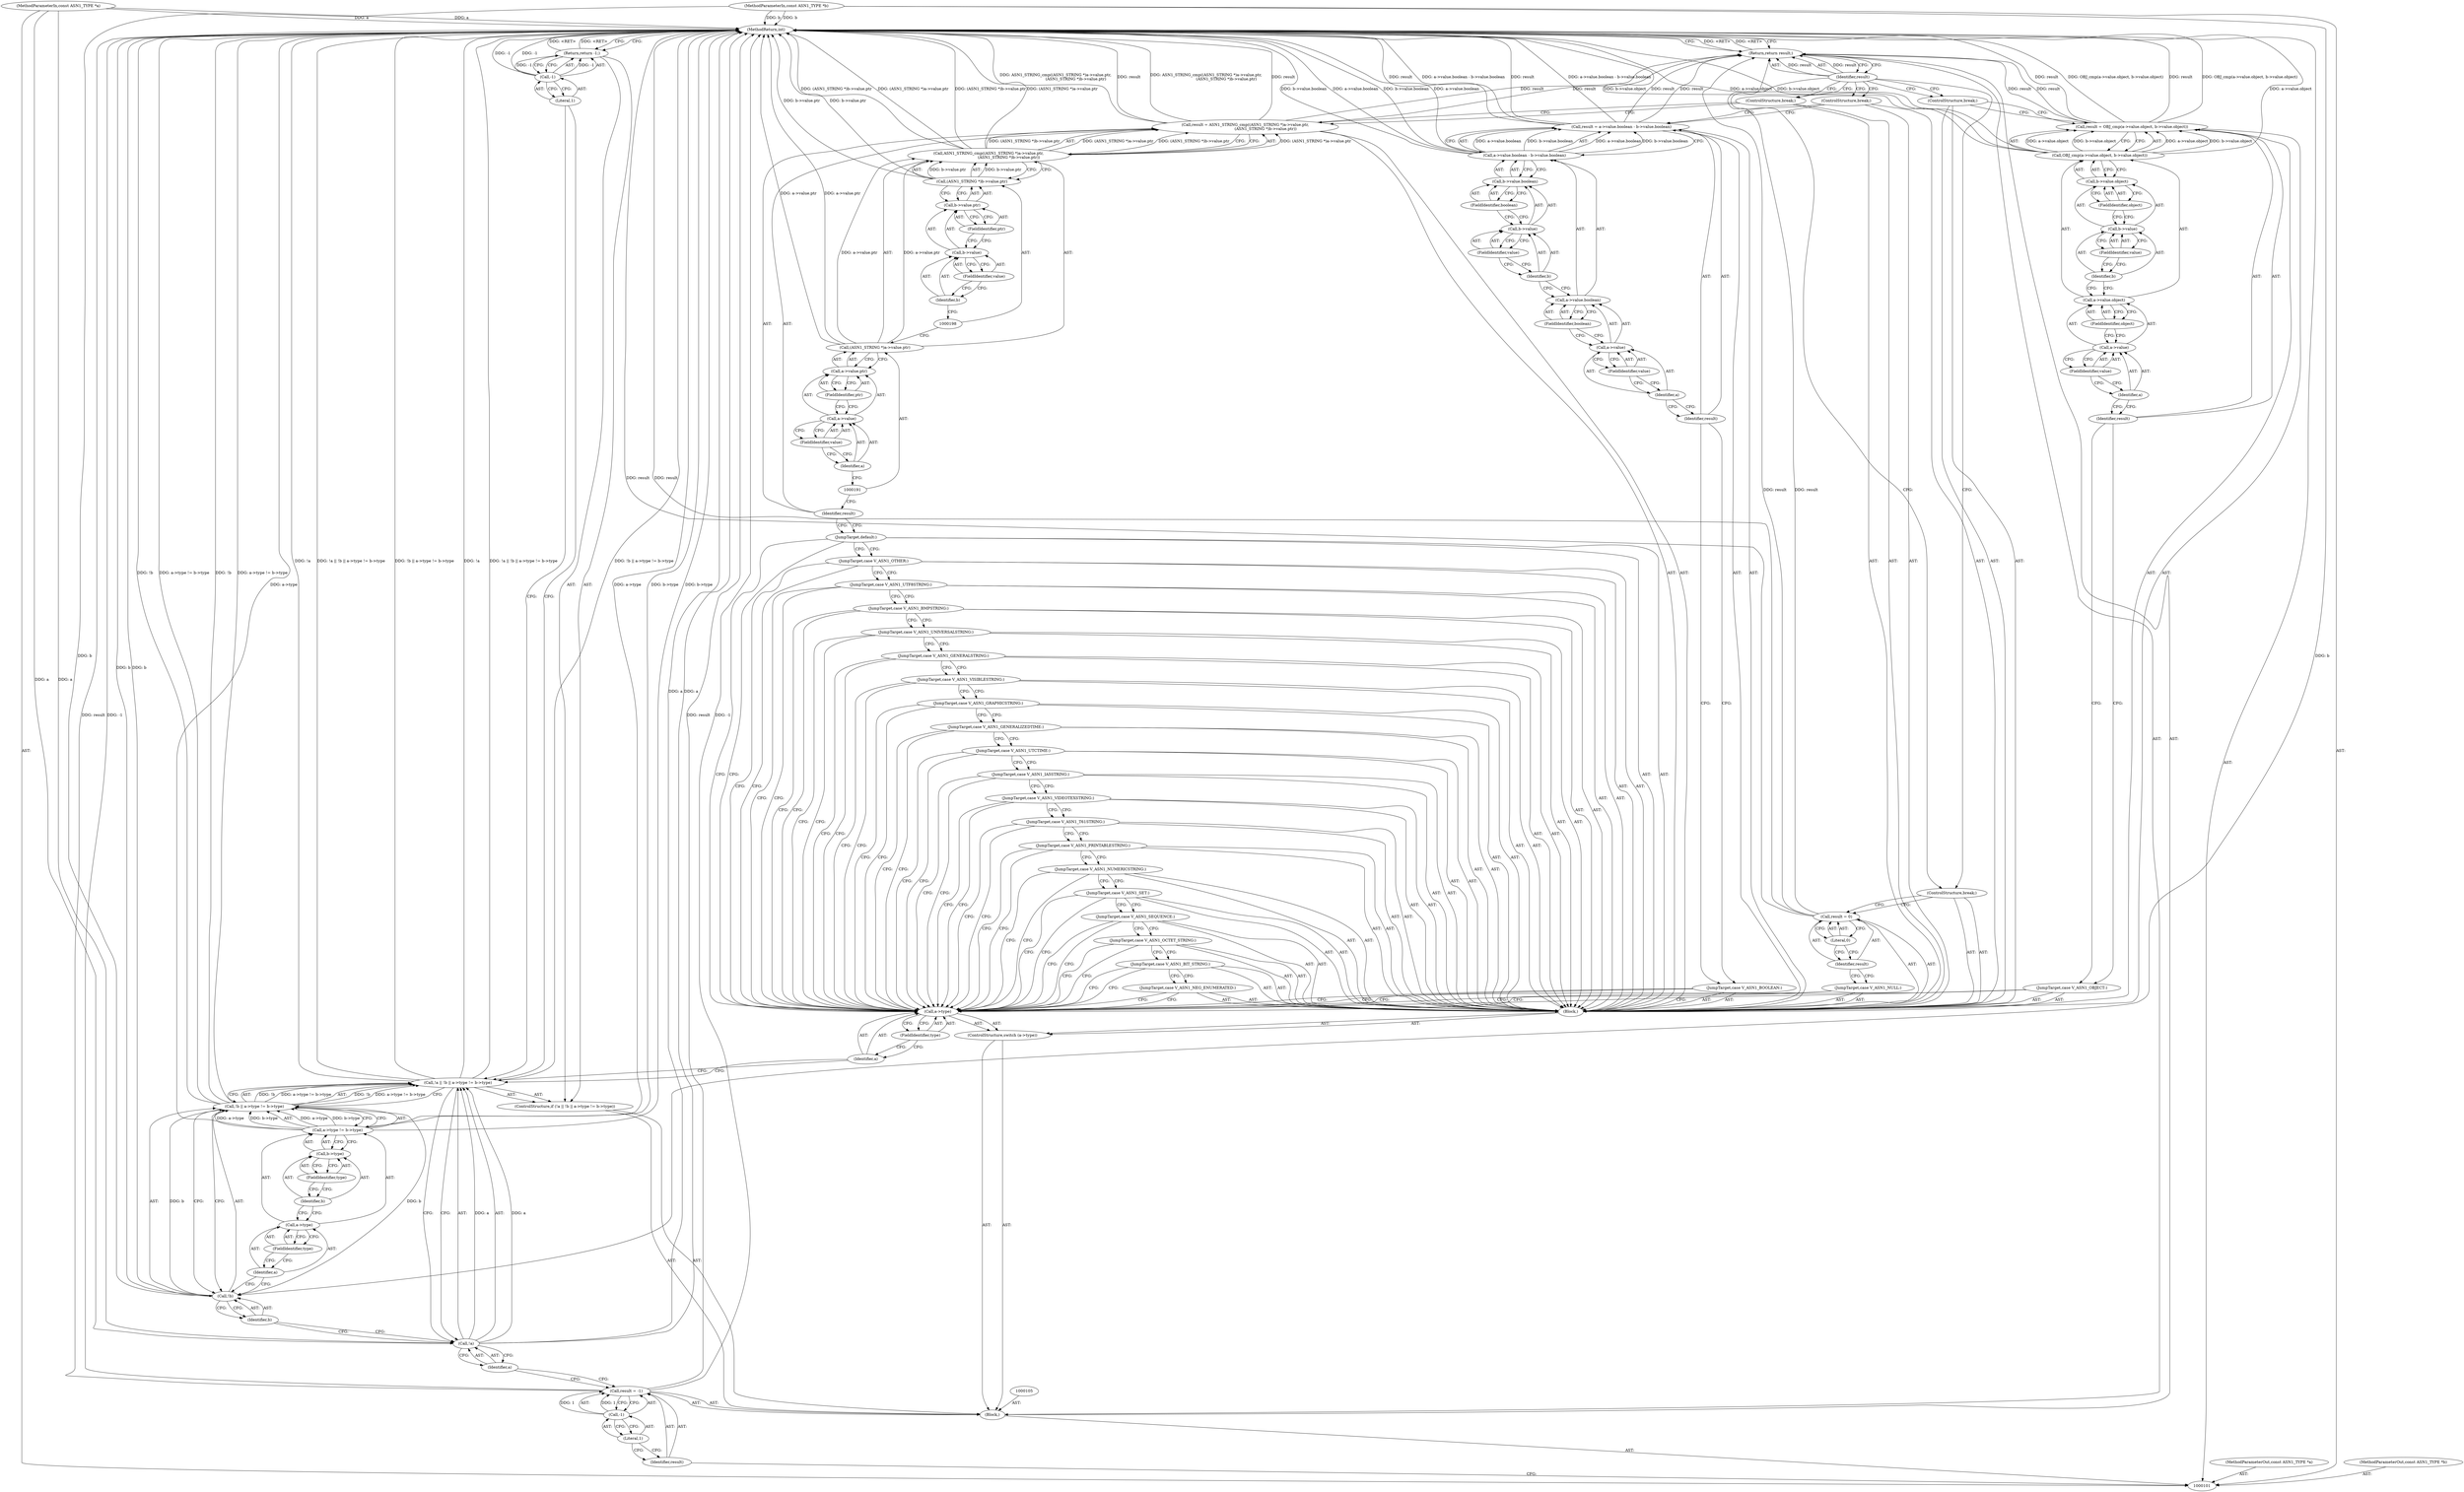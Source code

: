 digraph "0_openssl_c3c7fb07dc975dc3c9de0eddb7d8fd79fc9c67c1" {
"1000207" [label="(MethodReturn,int)"];
"1000102" [label="(MethodParameterIn,const ASN1_TYPE *a)"];
"1000265" [label="(MethodParameterOut,const ASN1_TYPE *a)"];
"1000103" [label="(MethodParameterIn,const ASN1_TYPE *b)"];
"1000266" [label="(MethodParameterOut,const ASN1_TYPE *b)"];
"1000135" [label="(Call,OBJ_cmp(a->value.object, b->value.object))"];
"1000136" [label="(Call,a->value.object)"];
"1000137" [label="(Call,a->value)"];
"1000138" [label="(Identifier,a)"];
"1000139" [label="(FieldIdentifier,value)"];
"1000140" [label="(FieldIdentifier,object)"];
"1000141" [label="(Call,b->value.object)"];
"1000142" [label="(Call,b->value)"];
"1000143" [label="(Identifier,b)"];
"1000144" [label="(FieldIdentifier,value)"];
"1000145" [label="(FieldIdentifier,object)"];
"1000133" [label="(Call,result = OBJ_cmp(a->value.object, b->value.object))"];
"1000134" [label="(Identifier,result)"];
"1000146" [label="(ControlStructure,break;)"];
"1000147" [label="(JumpTarget,case V_ASN1_BOOLEAN:)"];
"1000150" [label="(Call,a->value.boolean - b->value.boolean)"];
"1000151" [label="(Call,a->value.boolean)"];
"1000152" [label="(Call,a->value)"];
"1000153" [label="(Identifier,a)"];
"1000154" [label="(FieldIdentifier,value)"];
"1000155" [label="(FieldIdentifier,boolean)"];
"1000156" [label="(Call,b->value.boolean)"];
"1000157" [label="(Call,b->value)"];
"1000158" [label="(Identifier,b)"];
"1000159" [label="(FieldIdentifier,value)"];
"1000160" [label="(FieldIdentifier,boolean)"];
"1000148" [label="(Call,result = a->value.boolean - b->value.boolean)"];
"1000149" [label="(Identifier,result)"];
"1000161" [label="(ControlStructure,break;)"];
"1000162" [label="(JumpTarget,case V_ASN1_NULL:)"];
"1000165" [label="(Literal,0)"];
"1000163" [label="(Call,result = 0)"];
"1000164" [label="(Identifier,result)"];
"1000166" [label="(ControlStructure,break;)"];
"1000167" [label="(JumpTarget,case V_ASN1_NEG_ENUMERATED:)"];
"1000168" [label="(JumpTarget,case V_ASN1_BIT_STRING:)"];
"1000104" [label="(Block,)"];
"1000169" [label="(JumpTarget,case V_ASN1_OCTET_STRING:)"];
"1000170" [label="(JumpTarget,case V_ASN1_SEQUENCE:)"];
"1000171" [label="(JumpTarget,case V_ASN1_SET:)"];
"1000172" [label="(JumpTarget,case V_ASN1_NUMERICSTRING:)"];
"1000173" [label="(JumpTarget,case V_ASN1_PRINTABLESTRING:)"];
"1000174" [label="(JumpTarget,case V_ASN1_T61STRING:)"];
"1000175" [label="(JumpTarget,case V_ASN1_VIDEOTEXSTRING:)"];
"1000176" [label="(JumpTarget,case V_ASN1_IA5STRING:)"];
"1000177" [label="(JumpTarget,case V_ASN1_UTCTIME:)"];
"1000178" [label="(JumpTarget,case V_ASN1_GENERALIZEDTIME:)"];
"1000108" [label="(Call,-1)"];
"1000109" [label="(Literal,1)"];
"1000106" [label="(Call,result = -1)"];
"1000107" [label="(Identifier,result)"];
"1000179" [label="(JumpTarget,case V_ASN1_GRAPHICSTRING:)"];
"1000180" [label="(JumpTarget,case V_ASN1_VISIBLESTRING:)"];
"1000181" [label="(JumpTarget,case V_ASN1_GENERALSTRING:)"];
"1000182" [label="(JumpTarget,case V_ASN1_UNIVERSALSTRING:)"];
"1000183" [label="(JumpTarget,case V_ASN1_BMPSTRING:)"];
"1000184" [label="(JumpTarget,case V_ASN1_UTF8STRING:)"];
"1000185" [label="(JumpTarget,case V_ASN1_OTHER:)"];
"1000186" [label="(JumpTarget,default:)"];
"1000189" [label="(Call,ASN1_STRING_cmp((ASN1_STRING *)a->value.ptr,\n                                 (ASN1_STRING *)b->value.ptr))"];
"1000190" [label="(Call,(ASN1_STRING *)a->value.ptr)"];
"1000192" [label="(Call,a->value.ptr)"];
"1000193" [label="(Call,a->value)"];
"1000194" [label="(Identifier,a)"];
"1000195" [label="(FieldIdentifier,value)"];
"1000196" [label="(FieldIdentifier,ptr)"];
"1000187" [label="(Call,result = ASN1_STRING_cmp((ASN1_STRING *)a->value.ptr,\n                                 (ASN1_STRING *)b->value.ptr))"];
"1000188" [label="(Identifier,result)"];
"1000197" [label="(Call,(ASN1_STRING *)b->value.ptr)"];
"1000199" [label="(Call,b->value.ptr)"];
"1000200" [label="(Call,b->value)"];
"1000201" [label="(Identifier,b)"];
"1000202" [label="(FieldIdentifier,value)"];
"1000203" [label="(FieldIdentifier,ptr)"];
"1000204" [label="(ControlStructure,break;)"];
"1000206" [label="(Identifier,result)"];
"1000205" [label="(Return,return result;)"];
"1000114" [label="(Call,!b || a->type != b->type)"];
"1000115" [label="(Call,!b)"];
"1000116" [label="(Identifier,b)"];
"1000117" [label="(Call,a->type != b->type)"];
"1000118" [label="(Call,a->type)"];
"1000119" [label="(Identifier,a)"];
"1000120" [label="(FieldIdentifier,type)"];
"1000121" [label="(Call,b->type)"];
"1000122" [label="(Identifier,b)"];
"1000123" [label="(FieldIdentifier,type)"];
"1000110" [label="(ControlStructure,if (!a || !b || a->type != b->type))"];
"1000111" [label="(Call,!a || !b || a->type != b->type)"];
"1000112" [label="(Call,!a)"];
"1000113" [label="(Identifier,a)"];
"1000125" [label="(Call,-1)"];
"1000126" [label="(Literal,1)"];
"1000124" [label="(Return,return -1;)"];
"1000128" [label="(Call,a->type)"];
"1000129" [label="(Identifier,a)"];
"1000130" [label="(FieldIdentifier,type)"];
"1000131" [label="(Block,)"];
"1000127" [label="(ControlStructure,switch (a->type))"];
"1000132" [label="(JumpTarget,case V_ASN1_OBJECT:)"];
"1000207" -> "1000101"  [label="AST: "];
"1000207" -> "1000124"  [label="CFG: "];
"1000207" -> "1000205"  [label="CFG: "];
"1000124" -> "1000207"  [label="DDG: <RET>"];
"1000205" -> "1000207"  [label="DDG: <RET>"];
"1000163" -> "1000207"  [label="DDG: result"];
"1000125" -> "1000207"  [label="DDG: -1"];
"1000106" -> "1000207"  [label="DDG: -1"];
"1000106" -> "1000207"  [label="DDG: result"];
"1000189" -> "1000207"  [label="DDG: (ASN1_STRING *)a->value.ptr"];
"1000189" -> "1000207"  [label="DDG: (ASN1_STRING *)b->value.ptr"];
"1000135" -> "1000207"  [label="DDG: b->value.object"];
"1000135" -> "1000207"  [label="DDG: a->value.object"];
"1000117" -> "1000207"  [label="DDG: a->type"];
"1000117" -> "1000207"  [label="DDG: b->type"];
"1000148" -> "1000207"  [label="DDG: a->value.boolean - b->value.boolean"];
"1000148" -> "1000207"  [label="DDG: result"];
"1000150" -> "1000207"  [label="DDG: b->value.boolean"];
"1000150" -> "1000207"  [label="DDG: a->value.boolean"];
"1000187" -> "1000207"  [label="DDG: result"];
"1000187" -> "1000207"  [label="DDG: ASN1_STRING_cmp((ASN1_STRING *)a->value.ptr,\n                                 (ASN1_STRING *)b->value.ptr)"];
"1000114" -> "1000207"  [label="DDG: a->type != b->type"];
"1000114" -> "1000207"  [label="DDG: !b"];
"1000111" -> "1000207"  [label="DDG: !b || a->type != b->type"];
"1000111" -> "1000207"  [label="DDG: !a"];
"1000111" -> "1000207"  [label="DDG: !a || !b || a->type != b->type"];
"1000103" -> "1000207"  [label="DDG: b"];
"1000133" -> "1000207"  [label="DDG: result"];
"1000133" -> "1000207"  [label="DDG: OBJ_cmp(a->value.object, b->value.object)"];
"1000102" -> "1000207"  [label="DDG: a"];
"1000197" -> "1000207"  [label="DDG: b->value.ptr"];
"1000112" -> "1000207"  [label="DDG: a"];
"1000115" -> "1000207"  [label="DDG: b"];
"1000190" -> "1000207"  [label="DDG: a->value.ptr"];
"1000102" -> "1000101"  [label="AST: "];
"1000102" -> "1000207"  [label="DDG: a"];
"1000102" -> "1000112"  [label="DDG: a"];
"1000265" -> "1000101"  [label="AST: "];
"1000103" -> "1000101"  [label="AST: "];
"1000103" -> "1000207"  [label="DDG: b"];
"1000103" -> "1000115"  [label="DDG: b"];
"1000266" -> "1000101"  [label="AST: "];
"1000135" -> "1000133"  [label="AST: "];
"1000135" -> "1000141"  [label="CFG: "];
"1000136" -> "1000135"  [label="AST: "];
"1000141" -> "1000135"  [label="AST: "];
"1000133" -> "1000135"  [label="CFG: "];
"1000135" -> "1000207"  [label="DDG: b->value.object"];
"1000135" -> "1000207"  [label="DDG: a->value.object"];
"1000135" -> "1000133"  [label="DDG: a->value.object"];
"1000135" -> "1000133"  [label="DDG: b->value.object"];
"1000136" -> "1000135"  [label="AST: "];
"1000136" -> "1000140"  [label="CFG: "];
"1000137" -> "1000136"  [label="AST: "];
"1000140" -> "1000136"  [label="AST: "];
"1000143" -> "1000136"  [label="CFG: "];
"1000137" -> "1000136"  [label="AST: "];
"1000137" -> "1000139"  [label="CFG: "];
"1000138" -> "1000137"  [label="AST: "];
"1000139" -> "1000137"  [label="AST: "];
"1000140" -> "1000137"  [label="CFG: "];
"1000138" -> "1000137"  [label="AST: "];
"1000138" -> "1000134"  [label="CFG: "];
"1000139" -> "1000138"  [label="CFG: "];
"1000139" -> "1000137"  [label="AST: "];
"1000139" -> "1000138"  [label="CFG: "];
"1000137" -> "1000139"  [label="CFG: "];
"1000140" -> "1000136"  [label="AST: "];
"1000140" -> "1000137"  [label="CFG: "];
"1000136" -> "1000140"  [label="CFG: "];
"1000141" -> "1000135"  [label="AST: "];
"1000141" -> "1000145"  [label="CFG: "];
"1000142" -> "1000141"  [label="AST: "];
"1000145" -> "1000141"  [label="AST: "];
"1000135" -> "1000141"  [label="CFG: "];
"1000142" -> "1000141"  [label="AST: "];
"1000142" -> "1000144"  [label="CFG: "];
"1000143" -> "1000142"  [label="AST: "];
"1000144" -> "1000142"  [label="AST: "];
"1000145" -> "1000142"  [label="CFG: "];
"1000143" -> "1000142"  [label="AST: "];
"1000143" -> "1000136"  [label="CFG: "];
"1000144" -> "1000143"  [label="CFG: "];
"1000144" -> "1000142"  [label="AST: "];
"1000144" -> "1000143"  [label="CFG: "];
"1000142" -> "1000144"  [label="CFG: "];
"1000145" -> "1000141"  [label="AST: "];
"1000145" -> "1000142"  [label="CFG: "];
"1000141" -> "1000145"  [label="CFG: "];
"1000133" -> "1000131"  [label="AST: "];
"1000133" -> "1000135"  [label="CFG: "];
"1000134" -> "1000133"  [label="AST: "];
"1000135" -> "1000133"  [label="AST: "];
"1000146" -> "1000133"  [label="CFG: "];
"1000133" -> "1000207"  [label="DDG: result"];
"1000133" -> "1000207"  [label="DDG: OBJ_cmp(a->value.object, b->value.object)"];
"1000135" -> "1000133"  [label="DDG: a->value.object"];
"1000135" -> "1000133"  [label="DDG: b->value.object"];
"1000133" -> "1000205"  [label="DDG: result"];
"1000134" -> "1000133"  [label="AST: "];
"1000134" -> "1000132"  [label="CFG: "];
"1000138" -> "1000134"  [label="CFG: "];
"1000146" -> "1000131"  [label="AST: "];
"1000146" -> "1000133"  [label="CFG: "];
"1000206" -> "1000146"  [label="CFG: "];
"1000147" -> "1000131"  [label="AST: "];
"1000147" -> "1000128"  [label="CFG: "];
"1000149" -> "1000147"  [label="CFG: "];
"1000150" -> "1000148"  [label="AST: "];
"1000150" -> "1000156"  [label="CFG: "];
"1000151" -> "1000150"  [label="AST: "];
"1000156" -> "1000150"  [label="AST: "];
"1000148" -> "1000150"  [label="CFG: "];
"1000150" -> "1000207"  [label="DDG: b->value.boolean"];
"1000150" -> "1000207"  [label="DDG: a->value.boolean"];
"1000150" -> "1000148"  [label="DDG: a->value.boolean"];
"1000150" -> "1000148"  [label="DDG: b->value.boolean"];
"1000151" -> "1000150"  [label="AST: "];
"1000151" -> "1000155"  [label="CFG: "];
"1000152" -> "1000151"  [label="AST: "];
"1000155" -> "1000151"  [label="AST: "];
"1000158" -> "1000151"  [label="CFG: "];
"1000152" -> "1000151"  [label="AST: "];
"1000152" -> "1000154"  [label="CFG: "];
"1000153" -> "1000152"  [label="AST: "];
"1000154" -> "1000152"  [label="AST: "];
"1000155" -> "1000152"  [label="CFG: "];
"1000153" -> "1000152"  [label="AST: "];
"1000153" -> "1000149"  [label="CFG: "];
"1000154" -> "1000153"  [label="CFG: "];
"1000154" -> "1000152"  [label="AST: "];
"1000154" -> "1000153"  [label="CFG: "];
"1000152" -> "1000154"  [label="CFG: "];
"1000155" -> "1000151"  [label="AST: "];
"1000155" -> "1000152"  [label="CFG: "];
"1000151" -> "1000155"  [label="CFG: "];
"1000156" -> "1000150"  [label="AST: "];
"1000156" -> "1000160"  [label="CFG: "];
"1000157" -> "1000156"  [label="AST: "];
"1000160" -> "1000156"  [label="AST: "];
"1000150" -> "1000156"  [label="CFG: "];
"1000157" -> "1000156"  [label="AST: "];
"1000157" -> "1000159"  [label="CFG: "];
"1000158" -> "1000157"  [label="AST: "];
"1000159" -> "1000157"  [label="AST: "];
"1000160" -> "1000157"  [label="CFG: "];
"1000158" -> "1000157"  [label="AST: "];
"1000158" -> "1000151"  [label="CFG: "];
"1000159" -> "1000158"  [label="CFG: "];
"1000159" -> "1000157"  [label="AST: "];
"1000159" -> "1000158"  [label="CFG: "];
"1000157" -> "1000159"  [label="CFG: "];
"1000160" -> "1000156"  [label="AST: "];
"1000160" -> "1000157"  [label="CFG: "];
"1000156" -> "1000160"  [label="CFG: "];
"1000148" -> "1000131"  [label="AST: "];
"1000148" -> "1000150"  [label="CFG: "];
"1000149" -> "1000148"  [label="AST: "];
"1000150" -> "1000148"  [label="AST: "];
"1000161" -> "1000148"  [label="CFG: "];
"1000148" -> "1000207"  [label="DDG: a->value.boolean - b->value.boolean"];
"1000148" -> "1000207"  [label="DDG: result"];
"1000150" -> "1000148"  [label="DDG: a->value.boolean"];
"1000150" -> "1000148"  [label="DDG: b->value.boolean"];
"1000148" -> "1000205"  [label="DDG: result"];
"1000149" -> "1000148"  [label="AST: "];
"1000149" -> "1000147"  [label="CFG: "];
"1000153" -> "1000149"  [label="CFG: "];
"1000161" -> "1000131"  [label="AST: "];
"1000161" -> "1000148"  [label="CFG: "];
"1000206" -> "1000161"  [label="CFG: "];
"1000162" -> "1000131"  [label="AST: "];
"1000162" -> "1000128"  [label="CFG: "];
"1000164" -> "1000162"  [label="CFG: "];
"1000165" -> "1000163"  [label="AST: "];
"1000165" -> "1000164"  [label="CFG: "];
"1000163" -> "1000165"  [label="CFG: "];
"1000163" -> "1000131"  [label="AST: "];
"1000163" -> "1000165"  [label="CFG: "];
"1000164" -> "1000163"  [label="AST: "];
"1000165" -> "1000163"  [label="AST: "];
"1000166" -> "1000163"  [label="CFG: "];
"1000163" -> "1000207"  [label="DDG: result"];
"1000163" -> "1000205"  [label="DDG: result"];
"1000164" -> "1000163"  [label="AST: "];
"1000164" -> "1000162"  [label="CFG: "];
"1000165" -> "1000164"  [label="CFG: "];
"1000166" -> "1000131"  [label="AST: "];
"1000166" -> "1000163"  [label="CFG: "];
"1000206" -> "1000166"  [label="CFG: "];
"1000167" -> "1000131"  [label="AST: "];
"1000167" -> "1000128"  [label="CFG: "];
"1000168" -> "1000167"  [label="CFG: "];
"1000168" -> "1000131"  [label="AST: "];
"1000168" -> "1000128"  [label="CFG: "];
"1000168" -> "1000167"  [label="CFG: "];
"1000169" -> "1000168"  [label="CFG: "];
"1000104" -> "1000101"  [label="AST: "];
"1000105" -> "1000104"  [label="AST: "];
"1000106" -> "1000104"  [label="AST: "];
"1000110" -> "1000104"  [label="AST: "];
"1000127" -> "1000104"  [label="AST: "];
"1000205" -> "1000104"  [label="AST: "];
"1000169" -> "1000131"  [label="AST: "];
"1000169" -> "1000128"  [label="CFG: "];
"1000169" -> "1000168"  [label="CFG: "];
"1000170" -> "1000169"  [label="CFG: "];
"1000170" -> "1000131"  [label="AST: "];
"1000170" -> "1000128"  [label="CFG: "];
"1000170" -> "1000169"  [label="CFG: "];
"1000171" -> "1000170"  [label="CFG: "];
"1000171" -> "1000131"  [label="AST: "];
"1000171" -> "1000128"  [label="CFG: "];
"1000171" -> "1000170"  [label="CFG: "];
"1000172" -> "1000171"  [label="CFG: "];
"1000172" -> "1000131"  [label="AST: "];
"1000172" -> "1000128"  [label="CFG: "];
"1000172" -> "1000171"  [label="CFG: "];
"1000173" -> "1000172"  [label="CFG: "];
"1000173" -> "1000131"  [label="AST: "];
"1000173" -> "1000128"  [label="CFG: "];
"1000173" -> "1000172"  [label="CFG: "];
"1000174" -> "1000173"  [label="CFG: "];
"1000174" -> "1000131"  [label="AST: "];
"1000174" -> "1000128"  [label="CFG: "];
"1000174" -> "1000173"  [label="CFG: "];
"1000175" -> "1000174"  [label="CFG: "];
"1000175" -> "1000131"  [label="AST: "];
"1000175" -> "1000128"  [label="CFG: "];
"1000175" -> "1000174"  [label="CFG: "];
"1000176" -> "1000175"  [label="CFG: "];
"1000176" -> "1000131"  [label="AST: "];
"1000176" -> "1000128"  [label="CFG: "];
"1000176" -> "1000175"  [label="CFG: "];
"1000177" -> "1000176"  [label="CFG: "];
"1000177" -> "1000131"  [label="AST: "];
"1000177" -> "1000128"  [label="CFG: "];
"1000177" -> "1000176"  [label="CFG: "];
"1000178" -> "1000177"  [label="CFG: "];
"1000178" -> "1000131"  [label="AST: "];
"1000178" -> "1000128"  [label="CFG: "];
"1000178" -> "1000177"  [label="CFG: "];
"1000179" -> "1000178"  [label="CFG: "];
"1000108" -> "1000106"  [label="AST: "];
"1000108" -> "1000109"  [label="CFG: "];
"1000109" -> "1000108"  [label="AST: "];
"1000106" -> "1000108"  [label="CFG: "];
"1000108" -> "1000106"  [label="DDG: 1"];
"1000109" -> "1000108"  [label="AST: "];
"1000109" -> "1000107"  [label="CFG: "];
"1000108" -> "1000109"  [label="CFG: "];
"1000106" -> "1000104"  [label="AST: "];
"1000106" -> "1000108"  [label="CFG: "];
"1000107" -> "1000106"  [label="AST: "];
"1000108" -> "1000106"  [label="AST: "];
"1000113" -> "1000106"  [label="CFG: "];
"1000106" -> "1000207"  [label="DDG: -1"];
"1000106" -> "1000207"  [label="DDG: result"];
"1000108" -> "1000106"  [label="DDG: 1"];
"1000107" -> "1000106"  [label="AST: "];
"1000107" -> "1000101"  [label="CFG: "];
"1000109" -> "1000107"  [label="CFG: "];
"1000179" -> "1000131"  [label="AST: "];
"1000179" -> "1000128"  [label="CFG: "];
"1000179" -> "1000178"  [label="CFG: "];
"1000180" -> "1000179"  [label="CFG: "];
"1000180" -> "1000131"  [label="AST: "];
"1000180" -> "1000128"  [label="CFG: "];
"1000180" -> "1000179"  [label="CFG: "];
"1000181" -> "1000180"  [label="CFG: "];
"1000181" -> "1000131"  [label="AST: "];
"1000181" -> "1000128"  [label="CFG: "];
"1000181" -> "1000180"  [label="CFG: "];
"1000182" -> "1000181"  [label="CFG: "];
"1000182" -> "1000131"  [label="AST: "];
"1000182" -> "1000128"  [label="CFG: "];
"1000182" -> "1000181"  [label="CFG: "];
"1000183" -> "1000182"  [label="CFG: "];
"1000183" -> "1000131"  [label="AST: "];
"1000183" -> "1000128"  [label="CFG: "];
"1000183" -> "1000182"  [label="CFG: "];
"1000184" -> "1000183"  [label="CFG: "];
"1000184" -> "1000131"  [label="AST: "];
"1000184" -> "1000128"  [label="CFG: "];
"1000184" -> "1000183"  [label="CFG: "];
"1000185" -> "1000184"  [label="CFG: "];
"1000185" -> "1000131"  [label="AST: "];
"1000185" -> "1000128"  [label="CFG: "];
"1000185" -> "1000184"  [label="CFG: "];
"1000186" -> "1000185"  [label="CFG: "];
"1000186" -> "1000131"  [label="AST: "];
"1000186" -> "1000128"  [label="CFG: "];
"1000186" -> "1000185"  [label="CFG: "];
"1000188" -> "1000186"  [label="CFG: "];
"1000189" -> "1000187"  [label="AST: "];
"1000189" -> "1000197"  [label="CFG: "];
"1000190" -> "1000189"  [label="AST: "];
"1000197" -> "1000189"  [label="AST: "];
"1000187" -> "1000189"  [label="CFG: "];
"1000189" -> "1000207"  [label="DDG: (ASN1_STRING *)a->value.ptr"];
"1000189" -> "1000207"  [label="DDG: (ASN1_STRING *)b->value.ptr"];
"1000189" -> "1000187"  [label="DDG: (ASN1_STRING *)a->value.ptr"];
"1000189" -> "1000187"  [label="DDG: (ASN1_STRING *)b->value.ptr"];
"1000190" -> "1000189"  [label="DDG: a->value.ptr"];
"1000197" -> "1000189"  [label="DDG: b->value.ptr"];
"1000190" -> "1000189"  [label="AST: "];
"1000190" -> "1000192"  [label="CFG: "];
"1000191" -> "1000190"  [label="AST: "];
"1000192" -> "1000190"  [label="AST: "];
"1000198" -> "1000190"  [label="CFG: "];
"1000190" -> "1000207"  [label="DDG: a->value.ptr"];
"1000190" -> "1000189"  [label="DDG: a->value.ptr"];
"1000192" -> "1000190"  [label="AST: "];
"1000192" -> "1000196"  [label="CFG: "];
"1000193" -> "1000192"  [label="AST: "];
"1000196" -> "1000192"  [label="AST: "];
"1000190" -> "1000192"  [label="CFG: "];
"1000193" -> "1000192"  [label="AST: "];
"1000193" -> "1000195"  [label="CFG: "];
"1000194" -> "1000193"  [label="AST: "];
"1000195" -> "1000193"  [label="AST: "];
"1000196" -> "1000193"  [label="CFG: "];
"1000194" -> "1000193"  [label="AST: "];
"1000194" -> "1000191"  [label="CFG: "];
"1000195" -> "1000194"  [label="CFG: "];
"1000195" -> "1000193"  [label="AST: "];
"1000195" -> "1000194"  [label="CFG: "];
"1000193" -> "1000195"  [label="CFG: "];
"1000196" -> "1000192"  [label="AST: "];
"1000196" -> "1000193"  [label="CFG: "];
"1000192" -> "1000196"  [label="CFG: "];
"1000187" -> "1000131"  [label="AST: "];
"1000187" -> "1000189"  [label="CFG: "];
"1000188" -> "1000187"  [label="AST: "];
"1000189" -> "1000187"  [label="AST: "];
"1000204" -> "1000187"  [label="CFG: "];
"1000187" -> "1000207"  [label="DDG: result"];
"1000187" -> "1000207"  [label="DDG: ASN1_STRING_cmp((ASN1_STRING *)a->value.ptr,\n                                 (ASN1_STRING *)b->value.ptr)"];
"1000189" -> "1000187"  [label="DDG: (ASN1_STRING *)a->value.ptr"];
"1000189" -> "1000187"  [label="DDG: (ASN1_STRING *)b->value.ptr"];
"1000187" -> "1000205"  [label="DDG: result"];
"1000188" -> "1000187"  [label="AST: "];
"1000188" -> "1000186"  [label="CFG: "];
"1000191" -> "1000188"  [label="CFG: "];
"1000197" -> "1000189"  [label="AST: "];
"1000197" -> "1000199"  [label="CFG: "];
"1000198" -> "1000197"  [label="AST: "];
"1000199" -> "1000197"  [label="AST: "];
"1000189" -> "1000197"  [label="CFG: "];
"1000197" -> "1000207"  [label="DDG: b->value.ptr"];
"1000197" -> "1000189"  [label="DDG: b->value.ptr"];
"1000199" -> "1000197"  [label="AST: "];
"1000199" -> "1000203"  [label="CFG: "];
"1000200" -> "1000199"  [label="AST: "];
"1000203" -> "1000199"  [label="AST: "];
"1000197" -> "1000199"  [label="CFG: "];
"1000200" -> "1000199"  [label="AST: "];
"1000200" -> "1000202"  [label="CFG: "];
"1000201" -> "1000200"  [label="AST: "];
"1000202" -> "1000200"  [label="AST: "];
"1000203" -> "1000200"  [label="CFG: "];
"1000201" -> "1000200"  [label="AST: "];
"1000201" -> "1000198"  [label="CFG: "];
"1000202" -> "1000201"  [label="CFG: "];
"1000202" -> "1000200"  [label="AST: "];
"1000202" -> "1000201"  [label="CFG: "];
"1000200" -> "1000202"  [label="CFG: "];
"1000203" -> "1000199"  [label="AST: "];
"1000203" -> "1000200"  [label="CFG: "];
"1000199" -> "1000203"  [label="CFG: "];
"1000204" -> "1000131"  [label="AST: "];
"1000204" -> "1000187"  [label="CFG: "];
"1000206" -> "1000204"  [label="CFG: "];
"1000206" -> "1000205"  [label="AST: "];
"1000206" -> "1000146"  [label="CFG: "];
"1000206" -> "1000161"  [label="CFG: "];
"1000206" -> "1000166"  [label="CFG: "];
"1000206" -> "1000204"  [label="CFG: "];
"1000205" -> "1000206"  [label="CFG: "];
"1000206" -> "1000205"  [label="DDG: result"];
"1000205" -> "1000104"  [label="AST: "];
"1000205" -> "1000206"  [label="CFG: "];
"1000206" -> "1000205"  [label="AST: "];
"1000207" -> "1000205"  [label="CFG: "];
"1000205" -> "1000207"  [label="DDG: <RET>"];
"1000206" -> "1000205"  [label="DDG: result"];
"1000187" -> "1000205"  [label="DDG: result"];
"1000163" -> "1000205"  [label="DDG: result"];
"1000133" -> "1000205"  [label="DDG: result"];
"1000148" -> "1000205"  [label="DDG: result"];
"1000114" -> "1000111"  [label="AST: "];
"1000114" -> "1000115"  [label="CFG: "];
"1000114" -> "1000117"  [label="CFG: "];
"1000115" -> "1000114"  [label="AST: "];
"1000117" -> "1000114"  [label="AST: "];
"1000111" -> "1000114"  [label="CFG: "];
"1000114" -> "1000207"  [label="DDG: a->type != b->type"];
"1000114" -> "1000207"  [label="DDG: !b"];
"1000114" -> "1000111"  [label="DDG: !b"];
"1000114" -> "1000111"  [label="DDG: a->type != b->type"];
"1000115" -> "1000114"  [label="DDG: b"];
"1000117" -> "1000114"  [label="DDG: a->type"];
"1000117" -> "1000114"  [label="DDG: b->type"];
"1000115" -> "1000114"  [label="AST: "];
"1000115" -> "1000116"  [label="CFG: "];
"1000116" -> "1000115"  [label="AST: "];
"1000119" -> "1000115"  [label="CFG: "];
"1000114" -> "1000115"  [label="CFG: "];
"1000115" -> "1000207"  [label="DDG: b"];
"1000115" -> "1000114"  [label="DDG: b"];
"1000103" -> "1000115"  [label="DDG: b"];
"1000116" -> "1000115"  [label="AST: "];
"1000116" -> "1000112"  [label="CFG: "];
"1000115" -> "1000116"  [label="CFG: "];
"1000117" -> "1000114"  [label="AST: "];
"1000117" -> "1000121"  [label="CFG: "];
"1000118" -> "1000117"  [label="AST: "];
"1000121" -> "1000117"  [label="AST: "];
"1000114" -> "1000117"  [label="CFG: "];
"1000117" -> "1000207"  [label="DDG: a->type"];
"1000117" -> "1000207"  [label="DDG: b->type"];
"1000117" -> "1000114"  [label="DDG: a->type"];
"1000117" -> "1000114"  [label="DDG: b->type"];
"1000118" -> "1000117"  [label="AST: "];
"1000118" -> "1000120"  [label="CFG: "];
"1000119" -> "1000118"  [label="AST: "];
"1000120" -> "1000118"  [label="AST: "];
"1000122" -> "1000118"  [label="CFG: "];
"1000119" -> "1000118"  [label="AST: "];
"1000119" -> "1000115"  [label="CFG: "];
"1000120" -> "1000119"  [label="CFG: "];
"1000120" -> "1000118"  [label="AST: "];
"1000120" -> "1000119"  [label="CFG: "];
"1000118" -> "1000120"  [label="CFG: "];
"1000121" -> "1000117"  [label="AST: "];
"1000121" -> "1000123"  [label="CFG: "];
"1000122" -> "1000121"  [label="AST: "];
"1000123" -> "1000121"  [label="AST: "];
"1000117" -> "1000121"  [label="CFG: "];
"1000122" -> "1000121"  [label="AST: "];
"1000122" -> "1000118"  [label="CFG: "];
"1000123" -> "1000122"  [label="CFG: "];
"1000123" -> "1000121"  [label="AST: "];
"1000123" -> "1000122"  [label="CFG: "];
"1000121" -> "1000123"  [label="CFG: "];
"1000110" -> "1000104"  [label="AST: "];
"1000111" -> "1000110"  [label="AST: "];
"1000124" -> "1000110"  [label="AST: "];
"1000111" -> "1000110"  [label="AST: "];
"1000111" -> "1000112"  [label="CFG: "];
"1000111" -> "1000114"  [label="CFG: "];
"1000112" -> "1000111"  [label="AST: "];
"1000114" -> "1000111"  [label="AST: "];
"1000126" -> "1000111"  [label="CFG: "];
"1000129" -> "1000111"  [label="CFG: "];
"1000111" -> "1000207"  [label="DDG: !b || a->type != b->type"];
"1000111" -> "1000207"  [label="DDG: !a"];
"1000111" -> "1000207"  [label="DDG: !a || !b || a->type != b->type"];
"1000112" -> "1000111"  [label="DDG: a"];
"1000114" -> "1000111"  [label="DDG: !b"];
"1000114" -> "1000111"  [label="DDG: a->type != b->type"];
"1000112" -> "1000111"  [label="AST: "];
"1000112" -> "1000113"  [label="CFG: "];
"1000113" -> "1000112"  [label="AST: "];
"1000116" -> "1000112"  [label="CFG: "];
"1000111" -> "1000112"  [label="CFG: "];
"1000112" -> "1000207"  [label="DDG: a"];
"1000112" -> "1000111"  [label="DDG: a"];
"1000102" -> "1000112"  [label="DDG: a"];
"1000113" -> "1000112"  [label="AST: "];
"1000113" -> "1000106"  [label="CFG: "];
"1000112" -> "1000113"  [label="CFG: "];
"1000125" -> "1000124"  [label="AST: "];
"1000125" -> "1000126"  [label="CFG: "];
"1000126" -> "1000125"  [label="AST: "];
"1000124" -> "1000125"  [label="CFG: "];
"1000125" -> "1000207"  [label="DDG: -1"];
"1000125" -> "1000124"  [label="DDG: -1"];
"1000126" -> "1000125"  [label="AST: "];
"1000126" -> "1000111"  [label="CFG: "];
"1000125" -> "1000126"  [label="CFG: "];
"1000124" -> "1000110"  [label="AST: "];
"1000124" -> "1000125"  [label="CFG: "];
"1000125" -> "1000124"  [label="AST: "];
"1000207" -> "1000124"  [label="CFG: "];
"1000124" -> "1000207"  [label="DDG: <RET>"];
"1000125" -> "1000124"  [label="DDG: -1"];
"1000128" -> "1000127"  [label="AST: "];
"1000128" -> "1000130"  [label="CFG: "];
"1000129" -> "1000128"  [label="AST: "];
"1000130" -> "1000128"  [label="AST: "];
"1000132" -> "1000128"  [label="CFG: "];
"1000147" -> "1000128"  [label="CFG: "];
"1000162" -> "1000128"  [label="CFG: "];
"1000167" -> "1000128"  [label="CFG: "];
"1000168" -> "1000128"  [label="CFG: "];
"1000169" -> "1000128"  [label="CFG: "];
"1000170" -> "1000128"  [label="CFG: "];
"1000171" -> "1000128"  [label="CFG: "];
"1000172" -> "1000128"  [label="CFG: "];
"1000173" -> "1000128"  [label="CFG: "];
"1000174" -> "1000128"  [label="CFG: "];
"1000175" -> "1000128"  [label="CFG: "];
"1000176" -> "1000128"  [label="CFG: "];
"1000177" -> "1000128"  [label="CFG: "];
"1000178" -> "1000128"  [label="CFG: "];
"1000179" -> "1000128"  [label="CFG: "];
"1000180" -> "1000128"  [label="CFG: "];
"1000181" -> "1000128"  [label="CFG: "];
"1000182" -> "1000128"  [label="CFG: "];
"1000183" -> "1000128"  [label="CFG: "];
"1000184" -> "1000128"  [label="CFG: "];
"1000185" -> "1000128"  [label="CFG: "];
"1000186" -> "1000128"  [label="CFG: "];
"1000129" -> "1000128"  [label="AST: "];
"1000129" -> "1000111"  [label="CFG: "];
"1000130" -> "1000129"  [label="CFG: "];
"1000130" -> "1000128"  [label="AST: "];
"1000130" -> "1000129"  [label="CFG: "];
"1000128" -> "1000130"  [label="CFG: "];
"1000131" -> "1000127"  [label="AST: "];
"1000132" -> "1000131"  [label="AST: "];
"1000133" -> "1000131"  [label="AST: "];
"1000146" -> "1000131"  [label="AST: "];
"1000147" -> "1000131"  [label="AST: "];
"1000148" -> "1000131"  [label="AST: "];
"1000161" -> "1000131"  [label="AST: "];
"1000162" -> "1000131"  [label="AST: "];
"1000163" -> "1000131"  [label="AST: "];
"1000166" -> "1000131"  [label="AST: "];
"1000167" -> "1000131"  [label="AST: "];
"1000168" -> "1000131"  [label="AST: "];
"1000169" -> "1000131"  [label="AST: "];
"1000170" -> "1000131"  [label="AST: "];
"1000171" -> "1000131"  [label="AST: "];
"1000172" -> "1000131"  [label="AST: "];
"1000173" -> "1000131"  [label="AST: "];
"1000174" -> "1000131"  [label="AST: "];
"1000175" -> "1000131"  [label="AST: "];
"1000176" -> "1000131"  [label="AST: "];
"1000177" -> "1000131"  [label="AST: "];
"1000178" -> "1000131"  [label="AST: "];
"1000179" -> "1000131"  [label="AST: "];
"1000180" -> "1000131"  [label="AST: "];
"1000181" -> "1000131"  [label="AST: "];
"1000182" -> "1000131"  [label="AST: "];
"1000183" -> "1000131"  [label="AST: "];
"1000184" -> "1000131"  [label="AST: "];
"1000185" -> "1000131"  [label="AST: "];
"1000186" -> "1000131"  [label="AST: "];
"1000187" -> "1000131"  [label="AST: "];
"1000204" -> "1000131"  [label="AST: "];
"1000127" -> "1000104"  [label="AST: "];
"1000128" -> "1000127"  [label="AST: "];
"1000131" -> "1000127"  [label="AST: "];
"1000132" -> "1000131"  [label="AST: "];
"1000132" -> "1000128"  [label="CFG: "];
"1000134" -> "1000132"  [label="CFG: "];
}
